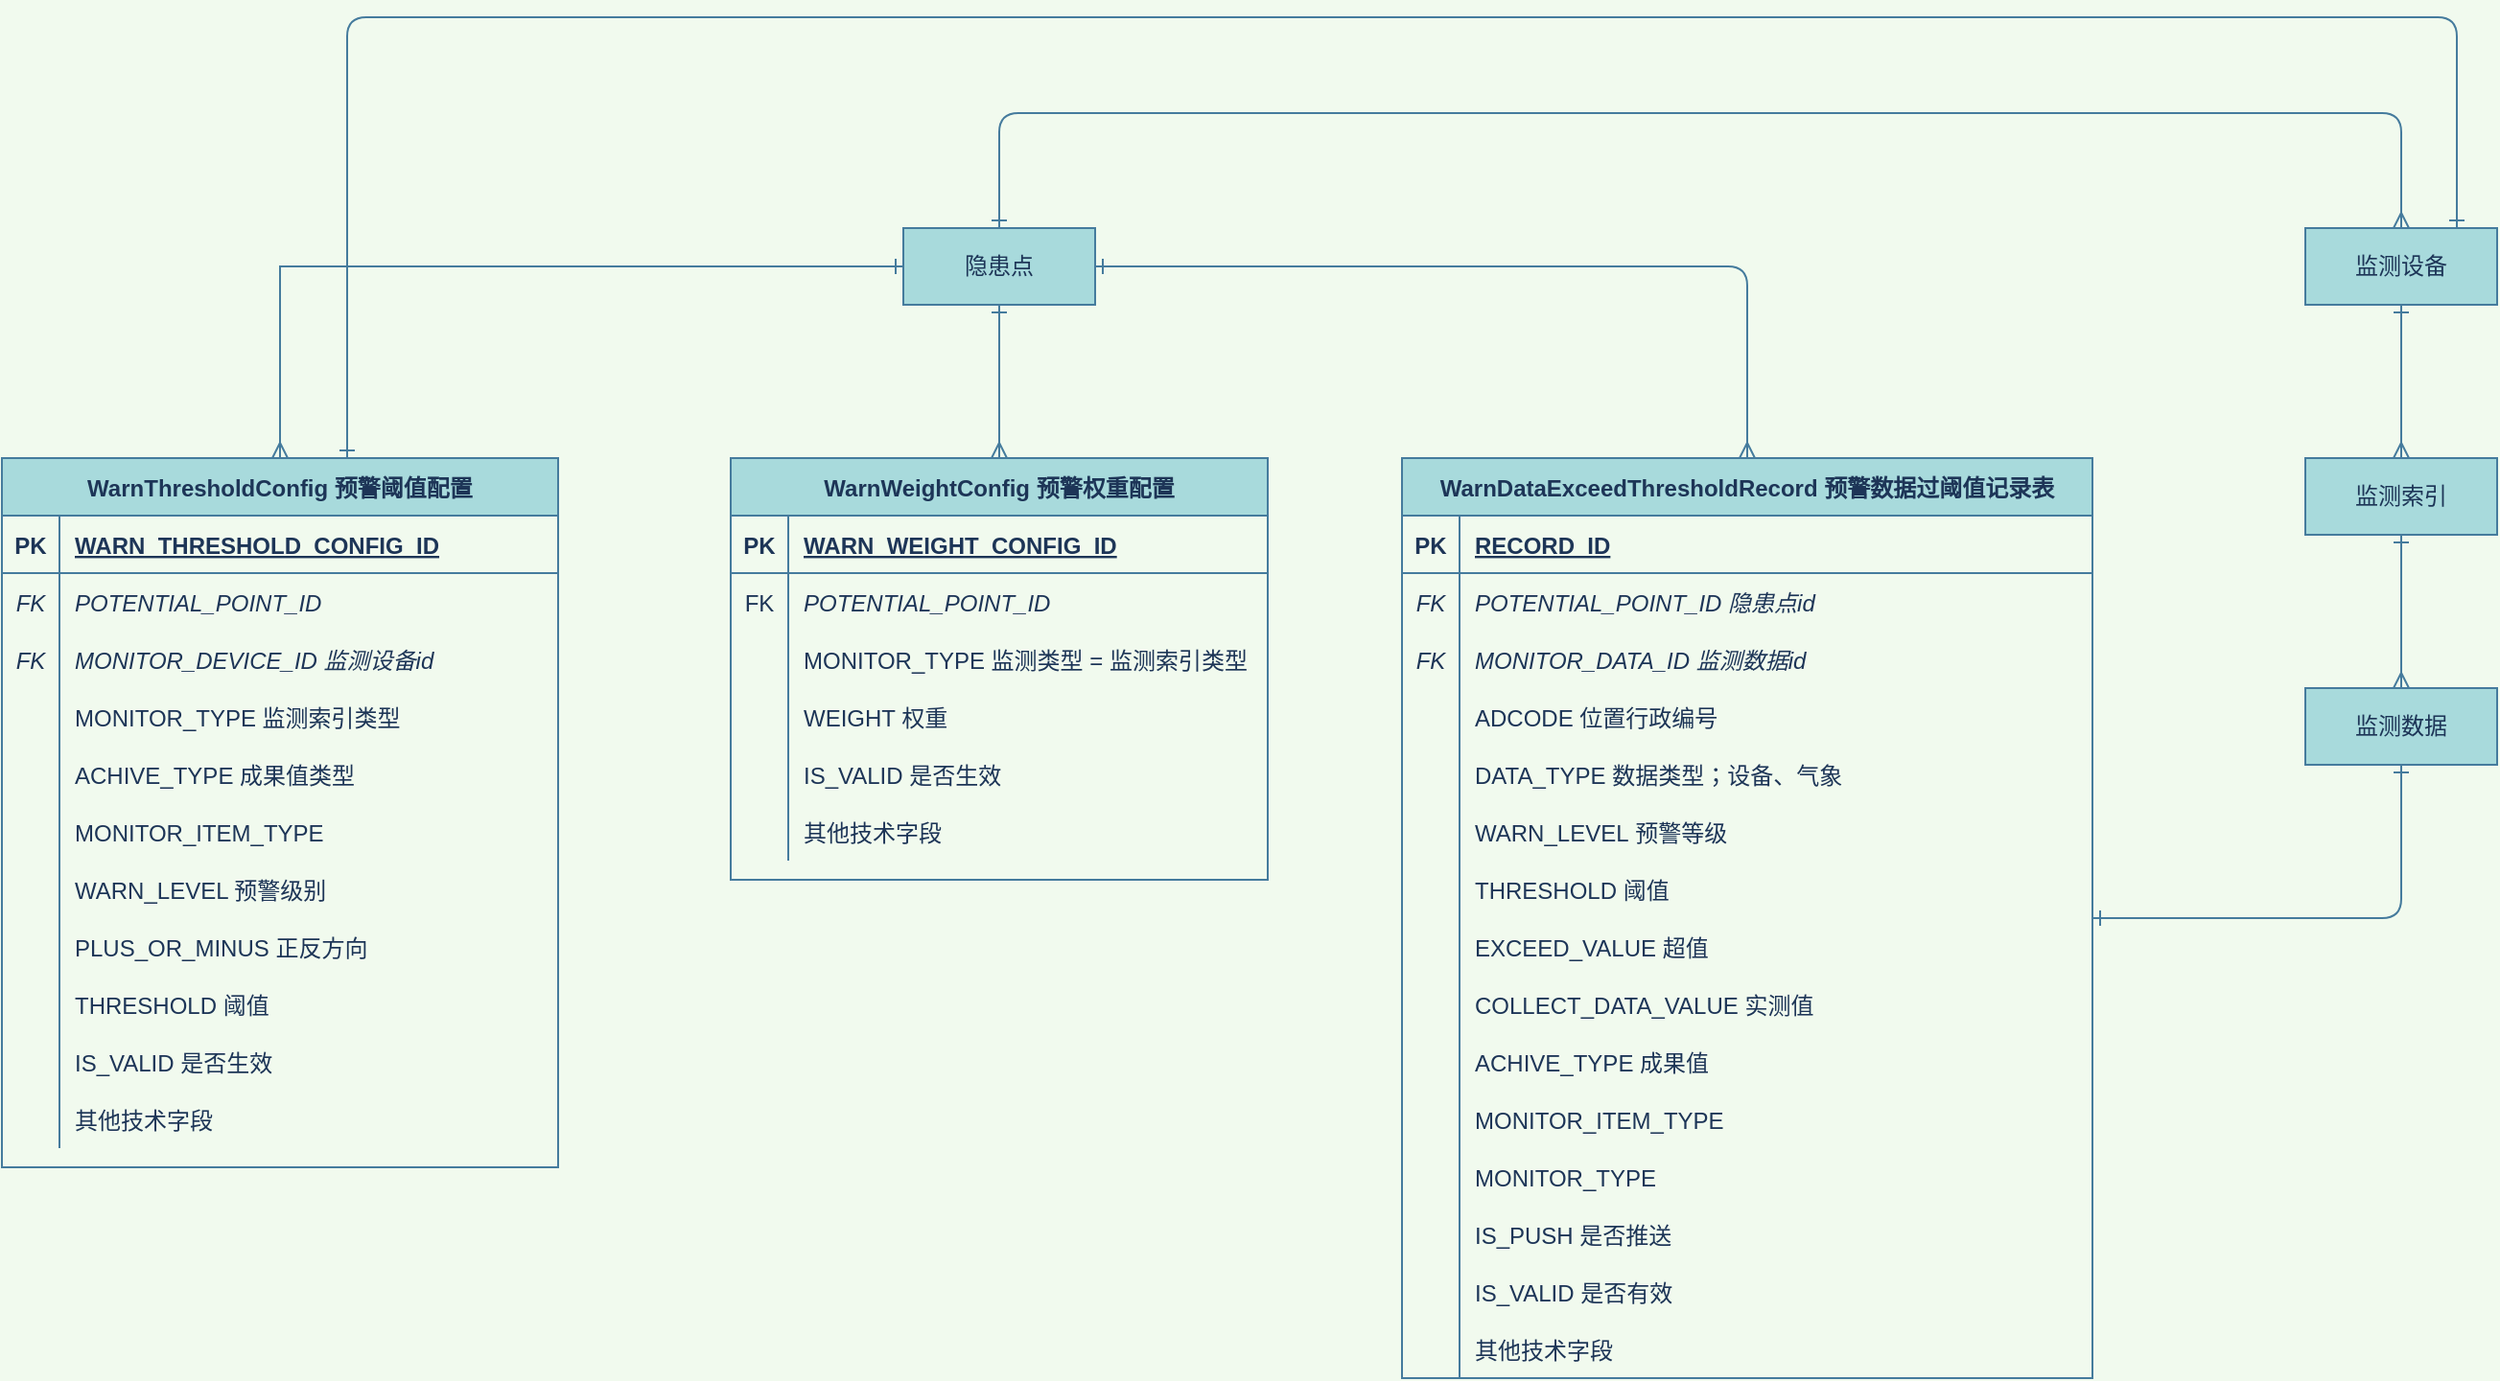 <mxfile version="15.4.0" type="device"><diagram id="C5RBs43oDa-KdzZeNtuy" name="Page-1"><mxGraphModel dx="1069" dy="601" grid="1" gridSize="10" guides="1" tooltips="1" connect="1" arrows="1" fold="1" page="1" pageScale="1" pageWidth="827" pageHeight="1169" background="#F1FAEE" math="0" shadow="0"><root><mxCell id="WIyWlLk6GJQsqaUBKTNV-0"/><mxCell id="WIyWlLk6GJQsqaUBKTNV-1" parent="WIyWlLk6GJQsqaUBKTNV-0"/><mxCell id="loFCD6c6B3iuR-UpnkYG-0" value="WarnThresholdConfig 预警阈值配置" style="shape=table;startSize=30;container=1;collapsible=1;childLayout=tableLayout;fixedRows=1;rowLines=0;fontStyle=1;align=center;resizeLast=1;fillColor=#A8DADC;strokeColor=#457B9D;fontColor=#1D3557;" parent="WIyWlLk6GJQsqaUBKTNV-1" vertex="1"><mxGeometry x="160" y="290" width="290" height="370" as="geometry"><mxRectangle x="160" y="290" width="230" height="30" as="alternateBounds"/></mxGeometry></mxCell><mxCell id="loFCD6c6B3iuR-UpnkYG-1" value="" style="shape=partialRectangle;collapsible=0;dropTarget=0;pointerEvents=0;fillColor=none;top=0;left=0;bottom=1;right=0;points=[[0,0.5],[1,0.5]];portConstraint=eastwest;strokeColor=#457B9D;fontColor=#1D3557;" parent="loFCD6c6B3iuR-UpnkYG-0" vertex="1"><mxGeometry y="30" width="290" height="30" as="geometry"/></mxCell><mxCell id="loFCD6c6B3iuR-UpnkYG-2" value="PK" style="shape=partialRectangle;connectable=0;fillColor=none;top=0;left=0;bottom=0;right=0;fontStyle=1;overflow=hidden;strokeColor=#457B9D;fontColor=#1D3557;" parent="loFCD6c6B3iuR-UpnkYG-1" vertex="1"><mxGeometry width="30" height="30" as="geometry"><mxRectangle width="30" height="30" as="alternateBounds"/></mxGeometry></mxCell><mxCell id="loFCD6c6B3iuR-UpnkYG-3" value="WARN_THRESHOLD_CONFIG_ID" style="shape=partialRectangle;connectable=0;fillColor=none;top=0;left=0;bottom=0;right=0;align=left;spacingLeft=6;fontStyle=5;overflow=hidden;strokeColor=#457B9D;fontColor=#1D3557;" parent="loFCD6c6B3iuR-UpnkYG-1" vertex="1"><mxGeometry x="30" width="260" height="30" as="geometry"><mxRectangle width="260" height="30" as="alternateBounds"/></mxGeometry></mxCell><mxCell id="loFCD6c6B3iuR-UpnkYG-4" value="" style="shape=partialRectangle;collapsible=0;dropTarget=0;pointerEvents=0;fillColor=none;top=0;left=0;bottom=0;right=0;points=[[0,0.5],[1,0.5]];portConstraint=eastwest;strokeColor=#457B9D;fontColor=#1D3557;" parent="loFCD6c6B3iuR-UpnkYG-0" vertex="1"><mxGeometry y="60" width="290" height="30" as="geometry"/></mxCell><mxCell id="loFCD6c6B3iuR-UpnkYG-5" value="FK" style="shape=partialRectangle;connectable=0;fillColor=none;top=0;left=0;bottom=0;right=0;editable=1;overflow=hidden;fontStyle=2;strokeColor=#457B9D;fontColor=#1D3557;" parent="loFCD6c6B3iuR-UpnkYG-4" vertex="1"><mxGeometry width="30" height="30" as="geometry"><mxRectangle width="30" height="30" as="alternateBounds"/></mxGeometry></mxCell><mxCell id="loFCD6c6B3iuR-UpnkYG-6" value="POTENTIAL_POINT_ID" style="shape=partialRectangle;connectable=0;fillColor=none;top=0;left=0;bottom=0;right=0;align=left;spacingLeft=6;overflow=hidden;fontStyle=2;strokeColor=#457B9D;fontColor=#1D3557;" parent="loFCD6c6B3iuR-UpnkYG-4" vertex="1"><mxGeometry x="30" width="260" height="30" as="geometry"><mxRectangle width="260" height="30" as="alternateBounds"/></mxGeometry></mxCell><mxCell id="loFCD6c6B3iuR-UpnkYG-7" value="" style="shape=partialRectangle;collapsible=0;dropTarget=0;pointerEvents=0;fillColor=none;top=0;left=0;bottom=0;right=0;points=[[0,0.5],[1,0.5]];portConstraint=eastwest;strokeColor=#457B9D;fontColor=#1D3557;" parent="loFCD6c6B3iuR-UpnkYG-0" vertex="1"><mxGeometry y="90" width="290" height="30" as="geometry"/></mxCell><mxCell id="loFCD6c6B3iuR-UpnkYG-8" value="FK" style="shape=partialRectangle;connectable=0;fillColor=none;top=0;left=0;bottom=0;right=0;editable=1;overflow=hidden;strokeColor=#457B9D;fontColor=#1D3557;fontStyle=2" parent="loFCD6c6B3iuR-UpnkYG-7" vertex="1"><mxGeometry width="30" height="30" as="geometry"><mxRectangle width="30" height="30" as="alternateBounds"/></mxGeometry></mxCell><mxCell id="loFCD6c6B3iuR-UpnkYG-9" value="MONITOR_DEVICE_ID 监测设备id" style="shape=partialRectangle;connectable=0;fillColor=none;top=0;left=0;bottom=0;right=0;align=left;spacingLeft=6;overflow=hidden;strokeColor=#457B9D;fontColor=#1D3557;fontStyle=2" parent="loFCD6c6B3iuR-UpnkYG-7" vertex="1"><mxGeometry x="30" width="260" height="30" as="geometry"><mxRectangle width="260" height="30" as="alternateBounds"/></mxGeometry></mxCell><mxCell id="msZjQjguZXLZTsPylgR8-0" value="" style="shape=partialRectangle;collapsible=0;dropTarget=0;pointerEvents=0;fillColor=none;top=0;left=0;bottom=0;right=0;points=[[0,0.5],[1,0.5]];portConstraint=eastwest;strokeColor=#457B9D;fontColor=#1D3557;" parent="loFCD6c6B3iuR-UpnkYG-0" vertex="1"><mxGeometry y="120" width="290" height="30" as="geometry"/></mxCell><mxCell id="msZjQjguZXLZTsPylgR8-1" value="" style="shape=partialRectangle;connectable=0;fillColor=none;top=0;left=0;bottom=0;right=0;editable=1;overflow=hidden;strokeColor=#457B9D;fontColor=#1D3557;" parent="msZjQjguZXLZTsPylgR8-0" vertex="1"><mxGeometry width="30" height="30" as="geometry"><mxRectangle width="30" height="30" as="alternateBounds"/></mxGeometry></mxCell><mxCell id="msZjQjguZXLZTsPylgR8-2" value="MONITOR_TYPE 监测索引类型" style="shape=partialRectangle;connectable=0;fillColor=none;top=0;left=0;bottom=0;right=0;align=left;spacingLeft=6;overflow=hidden;strokeColor=#457B9D;fontColor=#1D3557;" parent="msZjQjguZXLZTsPylgR8-0" vertex="1"><mxGeometry x="30" width="260" height="30" as="geometry"><mxRectangle width="260" height="30" as="alternateBounds"/></mxGeometry></mxCell><mxCell id="loFCD6c6B3iuR-UpnkYG-10" value="" style="shape=partialRectangle;collapsible=0;dropTarget=0;pointerEvents=0;fillColor=none;top=0;left=0;bottom=0;right=0;points=[[0,0.5],[1,0.5]];portConstraint=eastwest;strokeColor=#457B9D;fontColor=#1D3557;" parent="loFCD6c6B3iuR-UpnkYG-0" vertex="1"><mxGeometry y="150" width="290" height="30" as="geometry"/></mxCell><mxCell id="loFCD6c6B3iuR-UpnkYG-11" value="" style="shape=partialRectangle;connectable=0;fillColor=none;top=0;left=0;bottom=0;right=0;editable=1;overflow=hidden;strokeColor=#457B9D;fontColor=#1D3557;" parent="loFCD6c6B3iuR-UpnkYG-10" vertex="1"><mxGeometry width="30" height="30" as="geometry"><mxRectangle width="30" height="30" as="alternateBounds"/></mxGeometry></mxCell><mxCell id="loFCD6c6B3iuR-UpnkYG-12" value="ACHIVE_TYPE 成果值类型" style="shape=partialRectangle;connectable=0;fillColor=none;top=0;left=0;bottom=0;right=0;align=left;spacingLeft=6;overflow=hidden;strokeColor=#457B9D;fontColor=#1D3557;" parent="loFCD6c6B3iuR-UpnkYG-10" vertex="1"><mxGeometry x="30" width="260" height="30" as="geometry"><mxRectangle width="260" height="30" as="alternateBounds"/></mxGeometry></mxCell><mxCell id="loFCD6c6B3iuR-UpnkYG-13" value="" style="shape=partialRectangle;collapsible=0;dropTarget=0;pointerEvents=0;fillColor=none;top=0;left=0;bottom=0;right=0;points=[[0,0.5],[1,0.5]];portConstraint=eastwest;strokeColor=#457B9D;fontColor=#1D3557;" parent="loFCD6c6B3iuR-UpnkYG-0" vertex="1"><mxGeometry y="180" width="290" height="30" as="geometry"/></mxCell><mxCell id="loFCD6c6B3iuR-UpnkYG-14" value="" style="shape=partialRectangle;connectable=0;fillColor=none;top=0;left=0;bottom=0;right=0;editable=1;overflow=hidden;strokeColor=#457B9D;fontColor=#1D3557;" parent="loFCD6c6B3iuR-UpnkYG-13" vertex="1"><mxGeometry width="30" height="30" as="geometry"><mxRectangle width="30" height="30" as="alternateBounds"/></mxGeometry></mxCell><mxCell id="loFCD6c6B3iuR-UpnkYG-15" value="MONITOR_ITEM_TYPE" style="shape=partialRectangle;connectable=0;fillColor=none;top=0;left=0;bottom=0;right=0;align=left;spacingLeft=6;overflow=hidden;strokeColor=#457B9D;fontColor=#1D3557;" parent="loFCD6c6B3iuR-UpnkYG-13" vertex="1"><mxGeometry x="30" width="260" height="30" as="geometry"><mxRectangle width="260" height="30" as="alternateBounds"/></mxGeometry></mxCell><mxCell id="loFCD6c6B3iuR-UpnkYG-16" value="" style="shape=partialRectangle;collapsible=0;dropTarget=0;pointerEvents=0;fillColor=none;top=0;left=0;bottom=0;right=0;points=[[0,0.5],[1,0.5]];portConstraint=eastwest;strokeColor=#457B9D;fontColor=#1D3557;" parent="loFCD6c6B3iuR-UpnkYG-0" vertex="1"><mxGeometry y="210" width="290" height="30" as="geometry"/></mxCell><mxCell id="loFCD6c6B3iuR-UpnkYG-17" value="" style="shape=partialRectangle;connectable=0;fillColor=none;top=0;left=0;bottom=0;right=0;editable=1;overflow=hidden;strokeColor=#457B9D;fontColor=#1D3557;" parent="loFCD6c6B3iuR-UpnkYG-16" vertex="1"><mxGeometry width="30" height="30" as="geometry"><mxRectangle width="30" height="30" as="alternateBounds"/></mxGeometry></mxCell><mxCell id="loFCD6c6B3iuR-UpnkYG-18" value="WARN_LEVEL 预警级别" style="shape=partialRectangle;connectable=0;fillColor=none;top=0;left=0;bottom=0;right=0;align=left;spacingLeft=6;overflow=hidden;strokeColor=#457B9D;fontColor=#1D3557;" parent="loFCD6c6B3iuR-UpnkYG-16" vertex="1"><mxGeometry x="30" width="260" height="30" as="geometry"><mxRectangle width="260" height="30" as="alternateBounds"/></mxGeometry></mxCell><mxCell id="loFCD6c6B3iuR-UpnkYG-19" value="" style="shape=partialRectangle;collapsible=0;dropTarget=0;pointerEvents=0;fillColor=none;top=0;left=0;bottom=0;right=0;points=[[0,0.5],[1,0.5]];portConstraint=eastwest;strokeColor=#457B9D;fontColor=#1D3557;" parent="loFCD6c6B3iuR-UpnkYG-0" vertex="1"><mxGeometry y="240" width="290" height="30" as="geometry"/></mxCell><mxCell id="loFCD6c6B3iuR-UpnkYG-20" value="" style="shape=partialRectangle;connectable=0;fillColor=none;top=0;left=0;bottom=0;right=0;editable=1;overflow=hidden;strokeColor=#457B9D;fontColor=#1D3557;" parent="loFCD6c6B3iuR-UpnkYG-19" vertex="1"><mxGeometry width="30" height="30" as="geometry"><mxRectangle width="30" height="30" as="alternateBounds"/></mxGeometry></mxCell><mxCell id="loFCD6c6B3iuR-UpnkYG-21" value="PLUS_OR_MINUS 正反方向" style="shape=partialRectangle;connectable=0;fillColor=none;top=0;left=0;bottom=0;right=0;align=left;spacingLeft=6;overflow=hidden;strokeColor=#457B9D;fontColor=#1D3557;" parent="loFCD6c6B3iuR-UpnkYG-19" vertex="1"><mxGeometry x="30" width="260" height="30" as="geometry"><mxRectangle width="260" height="30" as="alternateBounds"/></mxGeometry></mxCell><mxCell id="loFCD6c6B3iuR-UpnkYG-22" value="" style="shape=partialRectangle;collapsible=0;dropTarget=0;pointerEvents=0;fillColor=none;top=0;left=0;bottom=0;right=0;points=[[0,0.5],[1,0.5]];portConstraint=eastwest;strokeColor=#457B9D;fontColor=#1D3557;" parent="loFCD6c6B3iuR-UpnkYG-0" vertex="1"><mxGeometry y="270" width="290" height="30" as="geometry"/></mxCell><mxCell id="loFCD6c6B3iuR-UpnkYG-23" value="" style="shape=partialRectangle;connectable=0;fillColor=none;top=0;left=0;bottom=0;right=0;editable=1;overflow=hidden;strokeColor=#457B9D;fontColor=#1D3557;" parent="loFCD6c6B3iuR-UpnkYG-22" vertex="1"><mxGeometry width="30" height="30" as="geometry"><mxRectangle width="30" height="30" as="alternateBounds"/></mxGeometry></mxCell><mxCell id="loFCD6c6B3iuR-UpnkYG-24" value="THRESHOLD 阈值" style="shape=partialRectangle;connectable=0;fillColor=none;top=0;left=0;bottom=0;right=0;align=left;spacingLeft=6;overflow=hidden;strokeColor=#457B9D;fontColor=#1D3557;" parent="loFCD6c6B3iuR-UpnkYG-22" vertex="1"><mxGeometry x="30" width="260" height="30" as="geometry"><mxRectangle width="260" height="30" as="alternateBounds"/></mxGeometry></mxCell><mxCell id="YsLIjUk0JUlBBBMvsStb-0" value="" style="shape=partialRectangle;collapsible=0;dropTarget=0;pointerEvents=0;fillColor=none;top=0;left=0;bottom=0;right=0;points=[[0,0.5],[1,0.5]];portConstraint=eastwest;strokeColor=#457B9D;fontColor=#1D3557;" parent="loFCD6c6B3iuR-UpnkYG-0" vertex="1"><mxGeometry y="300" width="290" height="30" as="geometry"/></mxCell><mxCell id="YsLIjUk0JUlBBBMvsStb-1" value="" style="shape=partialRectangle;connectable=0;fillColor=none;top=0;left=0;bottom=0;right=0;editable=1;overflow=hidden;strokeColor=#457B9D;fontColor=#1D3557;" parent="YsLIjUk0JUlBBBMvsStb-0" vertex="1"><mxGeometry width="30" height="30" as="geometry"><mxRectangle width="30" height="30" as="alternateBounds"/></mxGeometry></mxCell><mxCell id="YsLIjUk0JUlBBBMvsStb-2" value="IS_VALID 是否生效" style="shape=partialRectangle;connectable=0;fillColor=none;top=0;left=0;bottom=0;right=0;align=left;spacingLeft=6;overflow=hidden;strokeColor=#457B9D;fontColor=#1D3557;" parent="YsLIjUk0JUlBBBMvsStb-0" vertex="1"><mxGeometry x="30" width="260" height="30" as="geometry"><mxRectangle width="260" height="30" as="alternateBounds"/></mxGeometry></mxCell><mxCell id="loFCD6c6B3iuR-UpnkYG-25" value="" style="shape=partialRectangle;collapsible=0;dropTarget=0;pointerEvents=0;fillColor=none;top=0;left=0;bottom=0;right=0;points=[[0,0.5],[1,0.5]];portConstraint=eastwest;strokeColor=#457B9D;fontColor=#1D3557;" parent="loFCD6c6B3iuR-UpnkYG-0" vertex="1"><mxGeometry y="330" width="290" height="30" as="geometry"/></mxCell><mxCell id="loFCD6c6B3iuR-UpnkYG-26" value="" style="shape=partialRectangle;connectable=0;fillColor=none;top=0;left=0;bottom=0;right=0;editable=1;overflow=hidden;strokeColor=#457B9D;fontColor=#1D3557;" parent="loFCD6c6B3iuR-UpnkYG-25" vertex="1"><mxGeometry width="30" height="30" as="geometry"><mxRectangle width="30" height="30" as="alternateBounds"/></mxGeometry></mxCell><mxCell id="loFCD6c6B3iuR-UpnkYG-27" value="其他技术字段" style="shape=partialRectangle;connectable=0;fillColor=none;top=0;left=0;bottom=0;right=0;align=left;spacingLeft=6;overflow=hidden;strokeColor=#457B9D;fontColor=#1D3557;" parent="loFCD6c6B3iuR-UpnkYG-25" vertex="1"><mxGeometry x="30" width="260" height="30" as="geometry"><mxRectangle width="260" height="30" as="alternateBounds"/></mxGeometry></mxCell><mxCell id="loFCD6c6B3iuR-UpnkYG-45" style="edgeStyle=orthogonalEdgeStyle;rounded=0;orthogonalLoop=1;jettySize=auto;html=1;startArrow=ERone;startFill=0;endArrow=ERmany;endFill=0;strokeColor=#457B9D;fontColor=#1D3557;labelBackgroundColor=#F1FAEE;" parent="WIyWlLk6GJQsqaUBKTNV-1" source="loFCD6c6B3iuR-UpnkYG-28" target="loFCD6c6B3iuR-UpnkYG-0" edge="1"><mxGeometry relative="1" as="geometry"/></mxCell><mxCell id="loFCD6c6B3iuR-UpnkYG-74" style="edgeStyle=orthogonalEdgeStyle;rounded=0;orthogonalLoop=1;jettySize=auto;html=1;startArrow=ERone;startFill=0;endArrow=ERmany;endFill=0;strokeColor=#457B9D;fontColor=#1D3557;labelBackgroundColor=#F1FAEE;" parent="WIyWlLk6GJQsqaUBKTNV-1" source="loFCD6c6B3iuR-UpnkYG-28" target="loFCD6c6B3iuR-UpnkYG-75" edge="1"><mxGeometry relative="1" as="geometry"><mxPoint x="705" y="330" as="targetPoint"/></mxGeometry></mxCell><mxCell id="YsLIjUk0JUlBBBMvsStb-29" style="edgeStyle=orthogonalEdgeStyle;curved=0;rounded=1;sketch=0;orthogonalLoop=1;jettySize=auto;html=1;fontColor=#1D3557;strokeColor=#457B9D;fillColor=#A8DADC;endArrow=ERmany;endFill=0;startArrow=ERone;startFill=0;" parent="WIyWlLk6GJQsqaUBKTNV-1" source="loFCD6c6B3iuR-UpnkYG-28" target="YsLIjUk0JUlBBBMvsStb-10" edge="1"><mxGeometry relative="1" as="geometry"/></mxCell><mxCell id="YsLIjUk0JUlBBBMvsStb-75" style="edgeStyle=orthogonalEdgeStyle;curved=0;rounded=1;sketch=0;orthogonalLoop=1;jettySize=auto;html=1;fontColor=#1D3557;startArrow=ERone;startFill=0;endArrow=ERmany;endFill=0;strokeColor=#457B9D;fillColor=#A8DADC;" parent="WIyWlLk6GJQsqaUBKTNV-1" source="loFCD6c6B3iuR-UpnkYG-28" target="loFCD6c6B3iuR-UpnkYG-32" edge="1"><mxGeometry relative="1" as="geometry"><Array as="points"><mxPoint x="680" y="110"/><mxPoint x="1411" y="110"/></Array></mxGeometry></mxCell><mxCell id="loFCD6c6B3iuR-UpnkYG-28" value="隐患点" style="whiteSpace=wrap;html=1;align=center;fillColor=#A8DADC;strokeColor=#457B9D;fontColor=#1D3557;" parent="WIyWlLk6GJQsqaUBKTNV-1" vertex="1"><mxGeometry x="630" y="170" width="100" height="40" as="geometry"/></mxCell><mxCell id="loFCD6c6B3iuR-UpnkYG-42" value="" style="edgeStyle=orthogonalEdgeStyle;rounded=0;orthogonalLoop=1;jettySize=auto;html=1;startArrow=ERone;startFill=0;endArrow=ERmany;endFill=0;strokeColor=#457B9D;fontColor=#1D3557;labelBackgroundColor=#F1FAEE;" parent="WIyWlLk6GJQsqaUBKTNV-1" source="loFCD6c6B3iuR-UpnkYG-32" target="loFCD6c6B3iuR-UpnkYG-41" edge="1"><mxGeometry relative="1" as="geometry"/></mxCell><mxCell id="loFCD6c6B3iuR-UpnkYG-32" value="监测设备" style="whiteSpace=wrap;html=1;align=center;fillColor=#A8DADC;strokeColor=#457B9D;fontColor=#1D3557;" parent="WIyWlLk6GJQsqaUBKTNV-1" vertex="1"><mxGeometry x="1361" y="170" width="100" height="40" as="geometry"/></mxCell><mxCell id="loFCD6c6B3iuR-UpnkYG-44" value="" style="edgeStyle=orthogonalEdgeStyle;rounded=0;orthogonalLoop=1;jettySize=auto;html=1;startArrow=ERone;startFill=0;endArrow=ERmany;endFill=0;strokeColor=#457B9D;fontColor=#1D3557;labelBackgroundColor=#F1FAEE;" parent="WIyWlLk6GJQsqaUBKTNV-1" source="loFCD6c6B3iuR-UpnkYG-41" target="loFCD6c6B3iuR-UpnkYG-43" edge="1"><mxGeometry relative="1" as="geometry"/></mxCell><mxCell id="loFCD6c6B3iuR-UpnkYG-41" value="监测索引" style="whiteSpace=wrap;html=1;align=center;fillColor=#A8DADC;strokeColor=#457B9D;fontColor=#1D3557;" parent="WIyWlLk6GJQsqaUBKTNV-1" vertex="1"><mxGeometry x="1361" y="290" width="100" height="40" as="geometry"/></mxCell><mxCell id="YsLIjUk0JUlBBBMvsStb-74" style="edgeStyle=orthogonalEdgeStyle;curved=0;rounded=1;sketch=0;orthogonalLoop=1;jettySize=auto;html=1;exitX=0.5;exitY=1;exitDx=0;exitDy=0;fontColor=#1D3557;startArrow=ERone;startFill=0;endArrow=ERone;endFill=0;strokeColor=#457B9D;fillColor=#A8DADC;" parent="WIyWlLk6GJQsqaUBKTNV-1" source="loFCD6c6B3iuR-UpnkYG-43" target="YsLIjUk0JUlBBBMvsStb-10" edge="1"><mxGeometry relative="1" as="geometry"/></mxCell><mxCell id="loFCD6c6B3iuR-UpnkYG-43" value="监测数据" style="whiteSpace=wrap;html=1;align=center;fillColor=#A8DADC;strokeColor=#457B9D;fontColor=#1D3557;" parent="WIyWlLk6GJQsqaUBKTNV-1" vertex="1"><mxGeometry x="1361" y="410" width="100" height="40" as="geometry"/></mxCell><mxCell id="loFCD6c6B3iuR-UpnkYG-75" value="WarnWeightConfig 预警权重配置" style="shape=table;startSize=30;container=1;collapsible=1;childLayout=tableLayout;fixedRows=1;rowLines=0;fontStyle=1;align=center;resizeLast=1;fillColor=#A8DADC;strokeColor=#457B9D;fontColor=#1D3557;" parent="WIyWlLk6GJQsqaUBKTNV-1" vertex="1"><mxGeometry x="540" y="290" width="280" height="220" as="geometry"><mxRectangle x="570" y="290" width="220" height="30" as="alternateBounds"/></mxGeometry></mxCell><mxCell id="loFCD6c6B3iuR-UpnkYG-76" value="" style="shape=partialRectangle;collapsible=0;dropTarget=0;pointerEvents=0;fillColor=none;top=0;left=0;bottom=1;right=0;points=[[0,0.5],[1,0.5]];portConstraint=eastwest;strokeColor=#457B9D;fontColor=#1D3557;" parent="loFCD6c6B3iuR-UpnkYG-75" vertex="1"><mxGeometry y="30" width="280" height="30" as="geometry"/></mxCell><mxCell id="loFCD6c6B3iuR-UpnkYG-77" value="PK" style="shape=partialRectangle;connectable=0;fillColor=none;top=0;left=0;bottom=0;right=0;fontStyle=1;overflow=hidden;strokeColor=#457B9D;fontColor=#1D3557;" parent="loFCD6c6B3iuR-UpnkYG-76" vertex="1"><mxGeometry width="30" height="30" as="geometry"><mxRectangle width="30" height="30" as="alternateBounds"/></mxGeometry></mxCell><mxCell id="loFCD6c6B3iuR-UpnkYG-78" value="WARN_WEIGHT_CONFIG_ID" style="shape=partialRectangle;connectable=0;fillColor=none;top=0;left=0;bottom=0;right=0;align=left;spacingLeft=6;fontStyle=5;overflow=hidden;strokeColor=#457B9D;fontColor=#1D3557;" parent="loFCD6c6B3iuR-UpnkYG-76" vertex="1"><mxGeometry x="30" width="250" height="30" as="geometry"><mxRectangle width="250" height="30" as="alternateBounds"/></mxGeometry></mxCell><mxCell id="loFCD6c6B3iuR-UpnkYG-79" value="" style="shape=partialRectangle;collapsible=0;dropTarget=0;pointerEvents=0;fillColor=none;top=0;left=0;bottom=0;right=0;points=[[0,0.5],[1,0.5]];portConstraint=eastwest;strokeColor=#457B9D;fontColor=#1D3557;" parent="loFCD6c6B3iuR-UpnkYG-75" vertex="1"><mxGeometry y="60" width="280" height="30" as="geometry"/></mxCell><mxCell id="loFCD6c6B3iuR-UpnkYG-80" value="FK" style="shape=partialRectangle;connectable=0;fillColor=none;top=0;left=0;bottom=0;right=0;editable=1;overflow=hidden;strokeColor=#457B9D;fontColor=#1D3557;" parent="loFCD6c6B3iuR-UpnkYG-79" vertex="1"><mxGeometry width="30" height="30" as="geometry"><mxRectangle width="30" height="30" as="alternateBounds"/></mxGeometry></mxCell><mxCell id="loFCD6c6B3iuR-UpnkYG-81" value="POTENTIAL_POINT_ID" style="shape=partialRectangle;connectable=0;fillColor=none;top=0;left=0;bottom=0;right=0;align=left;spacingLeft=6;overflow=hidden;fontStyle=2;strokeColor=#457B9D;fontColor=#1D3557;" parent="loFCD6c6B3iuR-UpnkYG-79" vertex="1"><mxGeometry x="30" width="250" height="30" as="geometry"><mxRectangle width="250" height="30" as="alternateBounds"/></mxGeometry></mxCell><mxCell id="loFCD6c6B3iuR-UpnkYG-82" value="" style="shape=partialRectangle;collapsible=0;dropTarget=0;pointerEvents=0;fillColor=none;top=0;left=0;bottom=0;right=0;points=[[0,0.5],[1,0.5]];portConstraint=eastwest;strokeColor=#457B9D;fontColor=#1D3557;" parent="loFCD6c6B3iuR-UpnkYG-75" vertex="1"><mxGeometry y="90" width="280" height="30" as="geometry"/></mxCell><mxCell id="loFCD6c6B3iuR-UpnkYG-83" value="" style="shape=partialRectangle;connectable=0;fillColor=none;top=0;left=0;bottom=0;right=0;editable=1;overflow=hidden;strokeColor=#457B9D;fontColor=#1D3557;" parent="loFCD6c6B3iuR-UpnkYG-82" vertex="1"><mxGeometry width="30" height="30" as="geometry"><mxRectangle width="30" height="30" as="alternateBounds"/></mxGeometry></mxCell><mxCell id="loFCD6c6B3iuR-UpnkYG-84" value="MONITOR_TYPE 监测类型 = 监测索引类型" style="shape=partialRectangle;connectable=0;fillColor=none;top=0;left=0;bottom=0;right=0;align=left;spacingLeft=6;overflow=hidden;strokeColor=#457B9D;fontColor=#1D3557;" parent="loFCD6c6B3iuR-UpnkYG-82" vertex="1"><mxGeometry x="30" width="250" height="30" as="geometry"><mxRectangle width="250" height="30" as="alternateBounds"/></mxGeometry></mxCell><mxCell id="loFCD6c6B3iuR-UpnkYG-85" value="" style="shape=partialRectangle;collapsible=0;dropTarget=0;pointerEvents=0;fillColor=none;top=0;left=0;bottom=0;right=0;points=[[0,0.5],[1,0.5]];portConstraint=eastwest;strokeColor=#457B9D;fontColor=#1D3557;" parent="loFCD6c6B3iuR-UpnkYG-75" vertex="1"><mxGeometry y="120" width="280" height="30" as="geometry"/></mxCell><mxCell id="loFCD6c6B3iuR-UpnkYG-86" value="" style="shape=partialRectangle;connectable=0;fillColor=none;top=0;left=0;bottom=0;right=0;editable=1;overflow=hidden;strokeColor=#457B9D;fontColor=#1D3557;" parent="loFCD6c6B3iuR-UpnkYG-85" vertex="1"><mxGeometry width="30" height="30" as="geometry"><mxRectangle width="30" height="30" as="alternateBounds"/></mxGeometry></mxCell><mxCell id="loFCD6c6B3iuR-UpnkYG-87" value="WEIGHT 权重" style="shape=partialRectangle;connectable=0;fillColor=none;top=0;left=0;bottom=0;right=0;align=left;spacingLeft=6;overflow=hidden;strokeColor=#457B9D;fontColor=#1D3557;" parent="loFCD6c6B3iuR-UpnkYG-85" vertex="1"><mxGeometry x="30" width="250" height="30" as="geometry"><mxRectangle width="250" height="30" as="alternateBounds"/></mxGeometry></mxCell><mxCell id="YsLIjUk0JUlBBBMvsStb-7" value="" style="shape=partialRectangle;collapsible=0;dropTarget=0;pointerEvents=0;fillColor=none;top=0;left=0;bottom=0;right=0;points=[[0,0.5],[1,0.5]];portConstraint=eastwest;strokeColor=#457B9D;fontColor=#1D3557;" parent="loFCD6c6B3iuR-UpnkYG-75" vertex="1"><mxGeometry y="150" width="280" height="30" as="geometry"/></mxCell><mxCell id="YsLIjUk0JUlBBBMvsStb-8" value="" style="shape=partialRectangle;connectable=0;fillColor=none;top=0;left=0;bottom=0;right=0;editable=1;overflow=hidden;strokeColor=#457B9D;fontColor=#1D3557;" parent="YsLIjUk0JUlBBBMvsStb-7" vertex="1"><mxGeometry width="30" height="30" as="geometry"><mxRectangle width="30" height="30" as="alternateBounds"/></mxGeometry></mxCell><mxCell id="YsLIjUk0JUlBBBMvsStb-9" value="IS_VALID 是否生效" style="shape=partialRectangle;connectable=0;fillColor=none;top=0;left=0;bottom=0;right=0;align=left;spacingLeft=6;overflow=hidden;strokeColor=#457B9D;fontColor=#1D3557;" parent="YsLIjUk0JUlBBBMvsStb-7" vertex="1"><mxGeometry x="30" width="250" height="30" as="geometry"><mxRectangle width="250" height="30" as="alternateBounds"/></mxGeometry></mxCell><mxCell id="loFCD6c6B3iuR-UpnkYG-88" value="" style="shape=partialRectangle;collapsible=0;dropTarget=0;pointerEvents=0;fillColor=none;top=0;left=0;bottom=0;right=0;points=[[0,0.5],[1,0.5]];portConstraint=eastwest;strokeColor=#457B9D;fontColor=#1D3557;" parent="loFCD6c6B3iuR-UpnkYG-75" vertex="1"><mxGeometry y="180" width="280" height="30" as="geometry"/></mxCell><mxCell id="loFCD6c6B3iuR-UpnkYG-89" value="" style="shape=partialRectangle;connectable=0;fillColor=none;top=0;left=0;bottom=0;right=0;editable=1;overflow=hidden;strokeColor=#457B9D;fontColor=#1D3557;" parent="loFCD6c6B3iuR-UpnkYG-88" vertex="1"><mxGeometry width="30" height="30" as="geometry"><mxRectangle width="30" height="30" as="alternateBounds"/></mxGeometry></mxCell><mxCell id="loFCD6c6B3iuR-UpnkYG-90" value="其他技术字段" style="shape=partialRectangle;connectable=0;fillColor=none;top=0;left=0;bottom=0;right=0;align=left;spacingLeft=6;overflow=hidden;strokeColor=#457B9D;fontColor=#1D3557;" parent="loFCD6c6B3iuR-UpnkYG-88" vertex="1"><mxGeometry x="30" width="250" height="30" as="geometry"><mxRectangle width="250" height="30" as="alternateBounds"/></mxGeometry></mxCell><mxCell id="YsLIjUk0JUlBBBMvsStb-10" value="WarnDataExceedThresholdRecord 预警数据过阈值记录表" style="shape=table;startSize=30;container=1;collapsible=1;childLayout=tableLayout;fixedRows=1;rowLines=0;fontStyle=1;align=center;resizeLast=1;fillColor=#A8DADC;strokeColor=#457B9D;fontColor=#1D3557;" parent="WIyWlLk6GJQsqaUBKTNV-1" vertex="1"><mxGeometry x="890" y="290" width="360" height="480" as="geometry"><mxRectangle x="890" y="290" width="360" height="30" as="alternateBounds"/></mxGeometry></mxCell><mxCell id="YsLIjUk0JUlBBBMvsStb-11" value="" style="shape=partialRectangle;collapsible=0;dropTarget=0;pointerEvents=0;fillColor=none;top=0;left=0;bottom=1;right=0;points=[[0,0.5],[1,0.5]];portConstraint=eastwest;strokeColor=#457B9D;fontColor=#1D3557;" parent="YsLIjUk0JUlBBBMvsStb-10" vertex="1"><mxGeometry y="30" width="360" height="30" as="geometry"/></mxCell><mxCell id="YsLIjUk0JUlBBBMvsStb-12" value="PK" style="shape=partialRectangle;connectable=0;fillColor=none;top=0;left=0;bottom=0;right=0;fontStyle=1;overflow=hidden;strokeColor=#457B9D;fontColor=#1D3557;" parent="YsLIjUk0JUlBBBMvsStb-11" vertex="1"><mxGeometry width="30" height="30" as="geometry"><mxRectangle width="30" height="30" as="alternateBounds"/></mxGeometry></mxCell><mxCell id="YsLIjUk0JUlBBBMvsStb-13" value="RECORD_ID" style="shape=partialRectangle;connectable=0;fillColor=none;top=0;left=0;bottom=0;right=0;align=left;spacingLeft=6;fontStyle=5;overflow=hidden;strokeColor=#457B9D;fontColor=#1D3557;" parent="YsLIjUk0JUlBBBMvsStb-11" vertex="1"><mxGeometry x="30" width="330" height="30" as="geometry"><mxRectangle width="330" height="30" as="alternateBounds"/></mxGeometry></mxCell><mxCell id="YsLIjUk0JUlBBBMvsStb-14" value="" style="shape=partialRectangle;collapsible=0;dropTarget=0;pointerEvents=0;fillColor=none;top=0;left=0;bottom=0;right=0;points=[[0,0.5],[1,0.5]];portConstraint=eastwest;strokeColor=#457B9D;fontColor=#1D3557;" parent="YsLIjUk0JUlBBBMvsStb-10" vertex="1"><mxGeometry y="60" width="360" height="30" as="geometry"/></mxCell><mxCell id="YsLIjUk0JUlBBBMvsStb-15" value="FK" style="shape=partialRectangle;connectable=0;fillColor=none;top=0;left=0;bottom=0;right=0;editable=1;overflow=hidden;strokeColor=#457B9D;fontColor=#1D3557;fontStyle=2" parent="YsLIjUk0JUlBBBMvsStb-14" vertex="1"><mxGeometry width="30" height="30" as="geometry"><mxRectangle width="30" height="30" as="alternateBounds"/></mxGeometry></mxCell><mxCell id="YsLIjUk0JUlBBBMvsStb-16" value="POTENTIAL_POINT_ID 隐患点id" style="shape=partialRectangle;connectable=0;fillColor=none;top=0;left=0;bottom=0;right=0;align=left;spacingLeft=6;overflow=hidden;fontStyle=2;strokeColor=#457B9D;fontColor=#1D3557;" parent="YsLIjUk0JUlBBBMvsStb-14" vertex="1"><mxGeometry x="30" width="330" height="30" as="geometry"><mxRectangle width="330" height="30" as="alternateBounds"/></mxGeometry></mxCell><mxCell id="YsLIjUk0JUlBBBMvsStb-32" value="" style="shape=partialRectangle;collapsible=0;dropTarget=0;pointerEvents=0;fillColor=none;top=0;left=0;bottom=0;right=0;points=[[0,0.5],[1,0.5]];portConstraint=eastwest;strokeColor=#457B9D;fontColor=#1D3557;" parent="YsLIjUk0JUlBBBMvsStb-10" vertex="1"><mxGeometry y="90" width="360" height="30" as="geometry"/></mxCell><mxCell id="YsLIjUk0JUlBBBMvsStb-33" value="FK" style="shape=partialRectangle;connectable=0;fillColor=none;top=0;left=0;bottom=0;right=0;editable=1;overflow=hidden;strokeColor=#457B9D;fontColor=#1D3557;fontStyle=2" parent="YsLIjUk0JUlBBBMvsStb-32" vertex="1"><mxGeometry width="30" height="30" as="geometry"><mxRectangle width="30" height="30" as="alternateBounds"/></mxGeometry></mxCell><mxCell id="YsLIjUk0JUlBBBMvsStb-34" value="MONITOR_DATA_ID 监测数据id" style="shape=partialRectangle;connectable=0;fillColor=none;top=0;left=0;bottom=0;right=0;align=left;spacingLeft=6;overflow=hidden;fontStyle=2;strokeColor=#457B9D;fontColor=#1D3557;" parent="YsLIjUk0JUlBBBMvsStb-32" vertex="1"><mxGeometry x="30" width="330" height="30" as="geometry"><mxRectangle width="330" height="30" as="alternateBounds"/></mxGeometry></mxCell><mxCell id="YsLIjUk0JUlBBBMvsStb-53" value="" style="shape=partialRectangle;collapsible=0;dropTarget=0;pointerEvents=0;fillColor=none;top=0;left=0;bottom=0;right=0;points=[[0,0.5],[1,0.5]];portConstraint=eastwest;strokeColor=#457B9D;fontColor=#1D3557;fontStyle=0" parent="YsLIjUk0JUlBBBMvsStb-10" vertex="1"><mxGeometry y="120" width="360" height="30" as="geometry"/></mxCell><mxCell id="YsLIjUk0JUlBBBMvsStb-54" value="" style="shape=partialRectangle;connectable=0;fillColor=none;top=0;left=0;bottom=0;right=0;editable=1;overflow=hidden;strokeColor=#457B9D;fontColor=#1D3557;fontStyle=2" parent="YsLIjUk0JUlBBBMvsStb-53" vertex="1"><mxGeometry width="30" height="30" as="geometry"><mxRectangle width="30" height="30" as="alternateBounds"/></mxGeometry></mxCell><mxCell id="YsLIjUk0JUlBBBMvsStb-55" value="ADCODE 位置行政编号" style="shape=partialRectangle;connectable=0;fillColor=none;top=0;left=0;bottom=0;right=0;align=left;spacingLeft=6;overflow=hidden;fontStyle=0;strokeColor=#457B9D;fontColor=#1D3557;" parent="YsLIjUk0JUlBBBMvsStb-53" vertex="1"><mxGeometry x="30" width="330" height="30" as="geometry"><mxRectangle width="330" height="30" as="alternateBounds"/></mxGeometry></mxCell><mxCell id="YsLIjUk0JUlBBBMvsStb-71" value="" style="shape=partialRectangle;collapsible=0;dropTarget=0;pointerEvents=0;fillColor=none;top=0;left=0;bottom=0;right=0;points=[[0,0.5],[1,0.5]];portConstraint=eastwest;strokeColor=#457B9D;fontColor=#1D3557;" parent="YsLIjUk0JUlBBBMvsStb-10" vertex="1"><mxGeometry y="150" width="360" height="30" as="geometry"/></mxCell><mxCell id="YsLIjUk0JUlBBBMvsStb-72" value="" style="shape=partialRectangle;connectable=0;fillColor=none;top=0;left=0;bottom=0;right=0;editable=1;overflow=hidden;strokeColor=#457B9D;fontColor=#1D3557;" parent="YsLIjUk0JUlBBBMvsStb-71" vertex="1"><mxGeometry width="30" height="30" as="geometry"><mxRectangle width="30" height="30" as="alternateBounds"/></mxGeometry></mxCell><mxCell id="YsLIjUk0JUlBBBMvsStb-73" value="DATA_TYPE 数据类型；设备、气象" style="shape=partialRectangle;connectable=0;fillColor=none;top=0;left=0;bottom=0;right=0;align=left;spacingLeft=6;overflow=hidden;fontStyle=0;strokeColor=#457B9D;fontColor=#1D3557;" parent="YsLIjUk0JUlBBBMvsStb-71" vertex="1"><mxGeometry x="30" width="330" height="30" as="geometry"><mxRectangle width="330" height="30" as="alternateBounds"/></mxGeometry></mxCell><mxCell id="YsLIjUk0JUlBBBMvsStb-68" value="" style="shape=partialRectangle;collapsible=0;dropTarget=0;pointerEvents=0;fillColor=none;top=0;left=0;bottom=0;right=0;points=[[0,0.5],[1,0.5]];portConstraint=eastwest;strokeColor=#457B9D;fontColor=#1D3557;" parent="YsLIjUk0JUlBBBMvsStb-10" vertex="1"><mxGeometry y="180" width="360" height="30" as="geometry"/></mxCell><mxCell id="YsLIjUk0JUlBBBMvsStb-69" value="" style="shape=partialRectangle;connectable=0;fillColor=none;top=0;left=0;bottom=0;right=0;editable=1;overflow=hidden;strokeColor=#457B9D;fontColor=#1D3557;" parent="YsLIjUk0JUlBBBMvsStb-68" vertex="1"><mxGeometry width="30" height="30" as="geometry"><mxRectangle width="30" height="30" as="alternateBounds"/></mxGeometry></mxCell><mxCell id="YsLIjUk0JUlBBBMvsStb-70" value="WARN_LEVEL 预警等级" style="shape=partialRectangle;connectable=0;fillColor=none;top=0;left=0;bottom=0;right=0;align=left;spacingLeft=6;overflow=hidden;fontStyle=0;strokeColor=#457B9D;fontColor=#1D3557;" parent="YsLIjUk0JUlBBBMvsStb-68" vertex="1"><mxGeometry x="30" width="330" height="30" as="geometry"><mxRectangle width="330" height="30" as="alternateBounds"/></mxGeometry></mxCell><mxCell id="YsLIjUk0JUlBBBMvsStb-41" value="" style="shape=partialRectangle;collapsible=0;dropTarget=0;pointerEvents=0;fillColor=none;top=0;left=0;bottom=0;right=0;points=[[0,0.5],[1,0.5]];portConstraint=eastwest;strokeColor=#457B9D;fontColor=#1D3557;" parent="YsLIjUk0JUlBBBMvsStb-10" vertex="1"><mxGeometry y="210" width="360" height="30" as="geometry"/></mxCell><mxCell id="YsLIjUk0JUlBBBMvsStb-42" value="" style="shape=partialRectangle;connectable=0;fillColor=none;top=0;left=0;bottom=0;right=0;editable=1;overflow=hidden;strokeColor=#457B9D;fontColor=#1D3557;" parent="YsLIjUk0JUlBBBMvsStb-41" vertex="1"><mxGeometry width="30" height="30" as="geometry"><mxRectangle width="30" height="30" as="alternateBounds"/></mxGeometry></mxCell><mxCell id="YsLIjUk0JUlBBBMvsStb-43" value="THRESHOLD 阈值" style="shape=partialRectangle;connectable=0;fillColor=none;top=0;left=0;bottom=0;right=0;align=left;spacingLeft=6;overflow=hidden;fontStyle=0;strokeColor=#457B9D;fontColor=#1D3557;" parent="YsLIjUk0JUlBBBMvsStb-41" vertex="1"><mxGeometry x="30" width="330" height="30" as="geometry"><mxRectangle width="330" height="30" as="alternateBounds"/></mxGeometry></mxCell><mxCell id="BUdi5ieuexA3_H_E1N_n-0" value="" style="shape=partialRectangle;collapsible=0;dropTarget=0;pointerEvents=0;fillColor=none;top=0;left=0;bottom=0;right=0;points=[[0,0.5],[1,0.5]];portConstraint=eastwest;strokeColor=#457B9D;fontColor=#1D3557;" parent="YsLIjUk0JUlBBBMvsStb-10" vertex="1"><mxGeometry y="240" width="360" height="30" as="geometry"/></mxCell><mxCell id="BUdi5ieuexA3_H_E1N_n-1" value="" style="shape=partialRectangle;connectable=0;fillColor=none;top=0;left=0;bottom=0;right=0;editable=1;overflow=hidden;strokeColor=#457B9D;fontColor=#1D3557;" parent="BUdi5ieuexA3_H_E1N_n-0" vertex="1"><mxGeometry width="30" height="30" as="geometry"><mxRectangle width="30" height="30" as="alternateBounds"/></mxGeometry></mxCell><mxCell id="BUdi5ieuexA3_H_E1N_n-2" value="EXCEED_VALUE 超值" style="shape=partialRectangle;connectable=0;fillColor=none;top=0;left=0;bottom=0;right=0;align=left;spacingLeft=6;overflow=hidden;fontStyle=0;strokeColor=#457B9D;fontColor=#1D3557;" parent="BUdi5ieuexA3_H_E1N_n-0" vertex="1"><mxGeometry x="30" width="330" height="30" as="geometry"><mxRectangle width="330" height="30" as="alternateBounds"/></mxGeometry></mxCell><mxCell id="YsLIjUk0JUlBBBMvsStb-47" value="" style="shape=partialRectangle;collapsible=0;dropTarget=0;pointerEvents=0;fillColor=none;top=0;left=0;bottom=0;right=0;points=[[0,0.5],[1,0.5]];portConstraint=eastwest;strokeColor=#457B9D;fontColor=#1D3557;" parent="YsLIjUk0JUlBBBMvsStb-10" vertex="1"><mxGeometry y="270" width="360" height="30" as="geometry"/></mxCell><mxCell id="YsLIjUk0JUlBBBMvsStb-48" value="" style="shape=partialRectangle;connectable=0;fillColor=none;top=0;left=0;bottom=0;right=0;editable=1;overflow=hidden;strokeColor=#457B9D;fontColor=#1D3557;" parent="YsLIjUk0JUlBBBMvsStb-47" vertex="1"><mxGeometry width="30" height="30" as="geometry"><mxRectangle width="30" height="30" as="alternateBounds"/></mxGeometry></mxCell><mxCell id="YsLIjUk0JUlBBBMvsStb-49" value="COLLECT_DATA_VALUE 实测值" style="shape=partialRectangle;connectable=0;fillColor=none;top=0;left=0;bottom=0;right=0;align=left;spacingLeft=6;overflow=hidden;fontStyle=0;strokeColor=#457B9D;fontColor=#1D3557;" parent="YsLIjUk0JUlBBBMvsStb-47" vertex="1"><mxGeometry x="30" width="330" height="30" as="geometry"><mxRectangle width="330" height="30" as="alternateBounds"/></mxGeometry></mxCell><mxCell id="YsLIjUk0JUlBBBMvsStb-62" value="" style="shape=partialRectangle;collapsible=0;dropTarget=0;pointerEvents=0;fillColor=none;top=0;left=0;bottom=0;right=0;points=[[0,0.5],[1,0.5]];portConstraint=eastwest;strokeColor=#457B9D;fontColor=#1D3557;" parent="YsLIjUk0JUlBBBMvsStb-10" vertex="1"><mxGeometry y="300" width="360" height="30" as="geometry"/></mxCell><mxCell id="YsLIjUk0JUlBBBMvsStb-63" value="" style="shape=partialRectangle;connectable=0;fillColor=none;top=0;left=0;bottom=0;right=0;editable=1;overflow=hidden;strokeColor=#457B9D;fontColor=#1D3557;" parent="YsLIjUk0JUlBBBMvsStb-62" vertex="1"><mxGeometry width="30" height="30" as="geometry"><mxRectangle width="30" height="30" as="alternateBounds"/></mxGeometry></mxCell><mxCell id="YsLIjUk0JUlBBBMvsStb-64" value="ACHIVE_TYPE 成果值" style="shape=partialRectangle;connectable=0;fillColor=none;top=0;left=0;bottom=0;right=0;align=left;spacingLeft=6;overflow=hidden;fontStyle=0;strokeColor=#457B9D;fontColor=#1D3557;" parent="YsLIjUk0JUlBBBMvsStb-62" vertex="1"><mxGeometry x="30" width="330" height="30" as="geometry"><mxRectangle width="330" height="30" as="alternateBounds"/></mxGeometry></mxCell><mxCell id="YsLIjUk0JUlBBBMvsStb-65" value="" style="shape=partialRectangle;collapsible=0;dropTarget=0;pointerEvents=0;fillColor=none;top=0;left=0;bottom=0;right=0;points=[[0,0.5],[1,0.5]];portConstraint=eastwest;strokeColor=#457B9D;fontColor=#1D3557;" parent="YsLIjUk0JUlBBBMvsStb-10" vertex="1"><mxGeometry y="330" width="360" height="30" as="geometry"/></mxCell><mxCell id="YsLIjUk0JUlBBBMvsStb-66" value="" style="shape=partialRectangle;connectable=0;fillColor=none;top=0;left=0;bottom=0;right=0;editable=1;overflow=hidden;strokeColor=#457B9D;fontColor=#1D3557;" parent="YsLIjUk0JUlBBBMvsStb-65" vertex="1"><mxGeometry width="30" height="30" as="geometry"><mxRectangle width="30" height="30" as="alternateBounds"/></mxGeometry></mxCell><mxCell id="YsLIjUk0JUlBBBMvsStb-67" value="MONITOR_ITEM_TYPE" style="shape=partialRectangle;connectable=0;fillColor=none;top=0;left=0;bottom=0;right=0;align=left;spacingLeft=6;overflow=hidden;fontStyle=0;strokeColor=#457B9D;fontColor=#1D3557;" parent="YsLIjUk0JUlBBBMvsStb-65" vertex="1"><mxGeometry x="30" width="330" height="30" as="geometry"><mxRectangle width="330" height="30" as="alternateBounds"/></mxGeometry></mxCell><mxCell id="pbmsOAkju-cin1en9qsr-0" value="" style="shape=partialRectangle;collapsible=0;dropTarget=0;pointerEvents=0;fillColor=none;top=0;left=0;bottom=0;right=0;points=[[0,0.5],[1,0.5]];portConstraint=eastwest;strokeColor=#457B9D;fontColor=#1D3557;" vertex="1" parent="YsLIjUk0JUlBBBMvsStb-10"><mxGeometry y="360" width="360" height="30" as="geometry"/></mxCell><mxCell id="pbmsOAkju-cin1en9qsr-1" value="" style="shape=partialRectangle;connectable=0;fillColor=none;top=0;left=0;bottom=0;right=0;editable=1;overflow=hidden;strokeColor=#457B9D;fontColor=#1D3557;" vertex="1" parent="pbmsOAkju-cin1en9qsr-0"><mxGeometry width="30" height="30" as="geometry"><mxRectangle width="30" height="30" as="alternateBounds"/></mxGeometry></mxCell><mxCell id="pbmsOAkju-cin1en9qsr-2" value="MONITOR_TYPE" style="shape=partialRectangle;connectable=0;fillColor=none;top=0;left=0;bottom=0;right=0;align=left;spacingLeft=6;overflow=hidden;fontStyle=0;strokeColor=#457B9D;fontColor=#1D3557;" vertex="1" parent="pbmsOAkju-cin1en9qsr-0"><mxGeometry x="30" width="330" height="30" as="geometry"><mxRectangle width="330" height="30" as="alternateBounds"/></mxGeometry></mxCell><mxCell id="YsLIjUk0JUlBBBMvsStb-50" value="" style="shape=partialRectangle;collapsible=0;dropTarget=0;pointerEvents=0;fillColor=none;top=0;left=0;bottom=0;right=0;points=[[0,0.5],[1,0.5]];portConstraint=eastwest;strokeColor=#457B9D;fontColor=#1D3557;fontStyle=0" parent="YsLIjUk0JUlBBBMvsStb-10" vertex="1"><mxGeometry y="390" width="360" height="30" as="geometry"/></mxCell><mxCell id="YsLIjUk0JUlBBBMvsStb-51" value="" style="shape=partialRectangle;connectable=0;fillColor=none;top=0;left=0;bottom=0;right=0;editable=1;overflow=hidden;strokeColor=#457B9D;fontColor=#1D3557;" parent="YsLIjUk0JUlBBBMvsStb-50" vertex="1"><mxGeometry width="30" height="30" as="geometry"><mxRectangle width="30" height="30" as="alternateBounds"/></mxGeometry></mxCell><mxCell id="YsLIjUk0JUlBBBMvsStb-52" value="IS_PUSH 是否推送" style="shape=partialRectangle;connectable=0;fillColor=none;top=0;left=0;bottom=0;right=0;align=left;spacingLeft=6;overflow=hidden;fontStyle=0;strokeColor=#457B9D;fontColor=#1D3557;" parent="YsLIjUk0JUlBBBMvsStb-50" vertex="1"><mxGeometry x="30" width="330" height="30" as="geometry"><mxRectangle width="330" height="30" as="alternateBounds"/></mxGeometry></mxCell><mxCell id="YsLIjUk0JUlBBBMvsStb-56" value="" style="shape=partialRectangle;collapsible=0;dropTarget=0;pointerEvents=0;fillColor=none;top=0;left=0;bottom=0;right=0;points=[[0,0.5],[1,0.5]];portConstraint=eastwest;strokeColor=#457B9D;fontColor=#1D3557;" parent="YsLIjUk0JUlBBBMvsStb-10" vertex="1"><mxGeometry y="420" width="360" height="30" as="geometry"/></mxCell><mxCell id="YsLIjUk0JUlBBBMvsStb-57" value="" style="shape=partialRectangle;connectable=0;fillColor=none;top=0;left=0;bottom=0;right=0;editable=1;overflow=hidden;strokeColor=#457B9D;fontColor=#1D3557;" parent="YsLIjUk0JUlBBBMvsStb-56" vertex="1"><mxGeometry width="30" height="30" as="geometry"><mxRectangle width="30" height="30" as="alternateBounds"/></mxGeometry></mxCell><mxCell id="YsLIjUk0JUlBBBMvsStb-58" value="IS_VALID 是否有效" style="shape=partialRectangle;connectable=0;fillColor=none;top=0;left=0;bottom=0;right=0;align=left;spacingLeft=6;overflow=hidden;fontStyle=0;strokeColor=#457B9D;fontColor=#1D3557;" parent="YsLIjUk0JUlBBBMvsStb-56" vertex="1"><mxGeometry x="30" width="330" height="30" as="geometry"><mxRectangle width="330" height="30" as="alternateBounds"/></mxGeometry></mxCell><mxCell id="YsLIjUk0JUlBBBMvsStb-20" value="" style="shape=partialRectangle;collapsible=0;dropTarget=0;pointerEvents=0;fillColor=none;top=0;left=0;bottom=0;right=0;points=[[0,0.5],[1,0.5]];portConstraint=eastwest;strokeColor=#457B9D;fontColor=#1D3557;" parent="YsLIjUk0JUlBBBMvsStb-10" vertex="1"><mxGeometry y="450" width="360" height="30" as="geometry"/></mxCell><mxCell id="YsLIjUk0JUlBBBMvsStb-21" value="" style="shape=partialRectangle;connectable=0;fillColor=none;top=0;left=0;bottom=0;right=0;editable=1;overflow=hidden;strokeColor=#457B9D;fontColor=#1D3557;" parent="YsLIjUk0JUlBBBMvsStb-20" vertex="1"><mxGeometry width="30" height="30" as="geometry"><mxRectangle width="30" height="30" as="alternateBounds"/></mxGeometry></mxCell><mxCell id="YsLIjUk0JUlBBBMvsStb-22" value="其他技术字段" style="shape=partialRectangle;connectable=0;fillColor=none;top=0;left=0;bottom=0;right=0;align=left;spacingLeft=6;overflow=hidden;strokeColor=#457B9D;fontColor=#1D3557;" parent="YsLIjUk0JUlBBBMvsStb-20" vertex="1"><mxGeometry x="30" width="330" height="30" as="geometry"><mxRectangle width="330" height="30" as="alternateBounds"/></mxGeometry></mxCell><mxCell id="msZjQjguZXLZTsPylgR8-38" style="edgeStyle=orthogonalEdgeStyle;curved=0;rounded=1;sketch=0;orthogonalLoop=1;jettySize=auto;html=1;fontColor=#1D3557;startArrow=ERone;startFill=0;endArrow=ERone;endFill=0;strokeColor=#457B9D;fillColor=#A8DADC;" parent="WIyWlLk6GJQsqaUBKTNV-1" source="loFCD6c6B3iuR-UpnkYG-0" target="loFCD6c6B3iuR-UpnkYG-32" edge="1"><mxGeometry relative="1" as="geometry"><Array as="points"><mxPoint x="340" y="60"/><mxPoint x="1440" y="60"/></Array></mxGeometry></mxCell></root></mxGraphModel></diagram></mxfile>